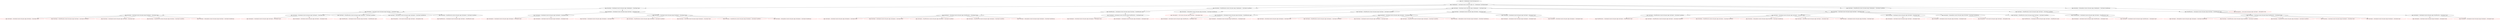 digraph model {
  graph [ rankdir = "TB", ranksep="0.4", nodesep="0.2" ];
  node [ fontname = "Helvetica", fontsize="12.0", margin="0.07" ];
  edge [ fontname = "Helvetica", fontsize="12.0", margin="0.05" ];
  {
    node []
     "71" [label= "edge: 'DoorOpened' -> 'DoorClosed' at level 4 with parent: edge: 'MoveToFloorZero' -> 'DoorOpened' (close) "]
     "13" [label= "edge: 'DoorOpened' -> 'DoorClosed' at level 3 with parent: edge: 'DoorClosed' -> 'DoorOpened' (close) "]
     "59" [label= "edge: 'DoorOpened' -> 'DoorClosed' at level 5 with parent: edge: 'MoveToFloorZero' -> 'DoorOpened' (close) " color = "red"]
     "73" [label= "edge: 'DoorClosed' -> 'DoorClosed' at level 5 with parent: edge: 'DoorOpened' -> 'DoorClosed' (close) " color = "red"]
     "87" [label= "edge: 'DoorClosed' -> 'WarningCheck' at level 5 with parent: edge: 'DoorOpened' -> 'DoorClosed' (checkWarning) " color = "red"]
     "47" [label= "edge: 'DoorClosed' -> 'MoveToFloorZero' at level 5 with parent: edge: 'DoorClosed' -> 'DoorClosed' (moveToZero) " color = "red"]
     "50" [label= "edge: 'DoorClosed' -> 'MoveToFloorZero' at level 4 with parent: edge: 'DoorClosed' -> 'DoorClosed' (moveToZero) "]
     "2" [label= "edge: 'DoorClosed' -> 'DoorOpened' at level 2 with parent: edge: 'InitializeSystem' -> 'DoorClosed' (open) "]
     "0" [label= "edge: null -> 'InitializeSystem' at level 0 with parent: null"]
     "3" [label= "edge: 'DoorOpened' -> 'DoorOpened' at level 3 with parent: edge: 'DoorClosed' -> 'DoorOpened' (open) "]
     "24" [label= "edge: 'MoveToFloorZero' -> 'DoorOpened' at level 5 with parent: edge: 'DoorClosed' -> 'MoveToFloorZero' (open) " color = "red"]
     "53" [label= "edge: 'MoveToFloorOne' -> 'DoorOpened' at level 5 with parent: edge: 'DoorClosed' -> 'MoveToFloorOne' (open) " color = "red"]
     "58" [label= "edge: 'DoorOpened' -> 'DoorOpened' at level 5 with parent: edge: 'MoveToFloorZero' -> 'DoorOpened' (open) " color = "red"]
     "72" [label= "edge: 'DoorClosed' -> 'DoorOpened' at level 5 with parent: edge: 'DoorOpened' -> 'DoorClosed' (open) " color = "red"]
     "4" [label= "edge: 'DoorOpened' -> 'DoorOpened' at level 4 with parent: edge: 'DoorOpened' -> 'DoorOpened' (open) "]
     "48" [label= "edge: 'DoorClosed' -> 'MoveToFloorOne' at level 5 with parent: edge: 'DoorClosed' -> 'DoorClosed' (moveToOne) " color = "red"]
     "68" [label= "edge: 'DoorOpened' -> 'DoorOpened' at level 4 with parent: edge: 'MoveToFloorZero' -> 'DoorOpened' (open) "]
     "81" [label= "edge: 'DoorOpened' -> 'DoorClosed' at level 5 with parent: edge: 'DoorOpened' -> 'DoorOpened' (close) " color = "red"]
     "85" [label= "edge: 'DoorClosed' -> 'MoveToFloorZero' at level 5 with parent: edge: 'DoorOpened' -> 'DoorClosed' (moveToZero) " color = "red"]
     "8" [label= "edge: 'DoorClosed' -> 'DoorOpened' at level 5 with parent: edge: 'DoorOpened' -> 'DoorClosed' (open) " color = "red"]
     "15" [label= "edge: 'DoorOpened' -> 'DoorOpened' at level 5 with parent: edge: 'DoorClosed' -> 'DoorOpened' (open) " color = "red"]
     "32" [label= "edge: 'DoorOpened' -> 'DoorOpened' at level 5 with parent: edge: 'DoorOpened' -> 'DoorOpened' (open) " color = "red"]
     "49" [label= "edge: 'DoorClosed' -> 'WarningCheck' at level 5 with parent: edge: 'DoorClosed' -> 'DoorClosed' (checkWarning) " color = "red"]
     "61" [label= "edge: 'MoveToFloorOne' -> 'DoorOpened' at level 4 with parent: edge: 'DoorClosed' -> 'MoveToFloorOne' (open) "]
     "64" [label= "edge: 'DoorClosed' -> 'WarningCheck' at level 3 with parent: edge: 'DoorClosed' -> 'DoorClosed' (checkWarning) "]
     "10" [label= "edge: 'DoorClosed' -> 'MoveToFloorZero' at level 5 with parent: edge: 'DoorOpened' -> 'DoorClosed' (moveToZero) " color = "red"]
     "1" [label= "edge: 'InitializeSystem' -> 'DoorClosed' at level 1 with parent: edge: null -> 'InitializeSystem' (new ElevatorSystem) "]
     "60" [label= "edge: 'DoorClosed' -> 'MoveToFloorOne' at level 3 with parent: edge: 'DoorClosed' -> 'DoorClosed' (moveToOne) "]
     "66" [label= "edge: 'DoorClosed' -> 'MoveToFloorZero' at level 2 with parent: edge: 'InitializeSystem' -> 'DoorClosed' (moveToZero) "]
     "7" [label= "edge: 'DoorOpened' -> 'DoorClosed' at level 4 with parent: edge: 'DoorOpened' -> 'DoorOpened' (close) "]
     "17" [label= "edge: 'DoorClosed' -> 'DoorClosed' at level 4 with parent: edge: 'DoorOpened' -> 'DoorClosed' (close) "]
     "34" [label= "edge: 'DoorOpened' -> 'DoorClosed' at level 4 with parent: edge: 'DoorClosed' -> 'DoorOpened' (close) "]
     "74" [label= "edge: 'DoorClosed' -> 'MoveToFloorZero' at level 5 with parent: edge: 'DoorOpened' -> 'DoorClosed' (moveToZero) " color = "red"]
     "89" [label= "edge: 'WarningCheck' -> 'End' at level 3 with parent: edge: 'DoorClosed' -> 'WarningCheck' (skip) " color = "red"]
     "9" [label= "edge: 'DoorClosed' -> 'DoorClosed' at level 5 with parent: edge: 'DoorOpened' -> 'DoorClosed' (close) " color = "red"]
     "16" [label= "edge: 'DoorOpened' -> 'DoorClosed' at level 5 with parent: edge: 'DoorClosed' -> 'DoorOpened' (close) " color = "red"]
     "33" [label= "edge: 'DoorOpened' -> 'DoorClosed' at level 5 with parent: edge: 'DoorOpened' -> 'DoorOpened' (close) " color = "red"]
     "44" [label= "edge: 'DoorClosed' -> 'DoorClosed' at level 4 with parent: edge: 'DoorClosed' -> 'DoorClosed' (close) "]
     "29" [label= "edge: 'DoorClosed' -> 'DoorClosed' at level 2 with parent: edge: 'InitializeSystem' -> 'DoorClosed' (close) "]
     "46" [label= "edge: 'DoorClosed' -> 'DoorClosed' at level 5 with parent: edge: 'DoorClosed' -> 'DoorClosed' (close) " color = "red"]
     "67" [label= "edge: 'MoveToFloorZero' -> 'DoorOpened' at level 3 with parent: edge: 'DoorClosed' -> 'MoveToFloorZero' (open) "]
     "86" [label= "edge: 'DoorClosed' -> 'MoveToFloorOne' at level 5 with parent: edge: 'DoorOpened' -> 'DoorClosed' (moveToOne) " color = "red"]
     "19" [label= "edge: 'DoorClosed' -> 'DoorClosed' at level 5 with parent: edge: 'DoorClosed' -> 'DoorClosed' (close) " color = "red"]
     "36" [label= "edge: 'DoorClosed' -> 'DoorClosed' at level 5 with parent: edge: 'DoorOpened' -> 'DoorClosed' (close) " color = "red"]
     "43" [label= "edge: 'DoorOpened' -> 'DoorClosed' at level 5 with parent: edge: 'DoorClosed' -> 'DoorOpened' (close) " color = "red"]
     "70" [label= "edge: 'DoorOpened' -> 'DoorClosed' at level 5 with parent: edge: 'DoorOpened' -> 'DoorOpened' (close) " color = "red"]
     "30" [label= "edge: 'DoorClosed' -> 'DoorOpened' at level 3 with parent: edge: 'DoorClosed' -> 'DoorClosed' (open) "]
     "75" [label= "edge: 'DoorClosed' -> 'MoveToFloorOne' at level 5 with parent: edge: 'DoorOpened' -> 'DoorClosed' (moveToOne) " color = "red"]
     "76" [label= "edge: 'DoorClosed' -> 'WarningCheck' at level 5 with parent: edge: 'DoorOpened' -> 'DoorClosed' (checkWarning) " color = "red"]
     "63" [label= "edge: 'DoorOpened' -> 'DoorClosed' at level 5 with parent: edge: 'MoveToFloorOne' -> 'DoorOpened' (close) " color = "red"]
     "84" [label= "edge: 'DoorClosed' -> 'DoorClosed' at level 5 with parent: edge: 'DoorOpened' -> 'DoorClosed' (close) " color = "red"]
     "20" [label= "edge: 'DoorClosed' -> 'MoveToFloorZero' at level 5 with parent: edge: 'DoorClosed' -> 'DoorClosed' (moveToZero) " color = "red"]
     "37" [label= "edge: 'DoorClosed' -> 'MoveToFloorZero' at level 5 with parent: edge: 'DoorOpened' -> 'DoorClosed' (moveToZero) " color = "red"]
     "77" [label= "edge: 'DoorClosed' -> 'MoveToFloorOne' at level 2 with parent: edge: 'InitializeSystem' -> 'DoorClosed' (moveToOne) "]
     "57" [label= "edge: 'MoveToFloorZero' -> 'DoorOpened' at level 4 with parent: edge: 'DoorClosed' -> 'MoveToFloorZero' (open) "]
     "5" [label= "edge: 'DoorOpened' -> 'DoorOpened' at level 5 with parent: edge: 'DoorOpened' -> 'DoorOpened' (open) " color = "red"]
     "82" [label= "edge: 'DoorOpened' -> 'DoorClosed' at level 4 with parent: edge: 'MoveToFloorOne' -> 'DoorOpened' (close) "]
     "40" [label= "edge: 'DoorClosed' -> 'DoorClosed' at level 3 with parent: edge: 'DoorClosed' -> 'DoorClosed' (close) "]
     "6" [label= "edge: 'DoorOpened' -> 'DoorClosed' at level 5 with parent: edge: 'DoorOpened' -> 'DoorOpened' (close) " color = "red"]
     "18" [label= "edge: 'DoorClosed' -> 'DoorOpened' at level 5 with parent: edge: 'DoorClosed' -> 'DoorClosed' (open) " color = "red"]
     "35" [label= "edge: 'DoorClosed' -> 'DoorOpened' at level 5 with parent: edge: 'DoorOpened' -> 'DoorClosed' (open) " color = "red"]
     "42" [label= "edge: 'DoorOpened' -> 'DoorOpened' at level 5 with parent: edge: 'DoorClosed' -> 'DoorOpened' (open) " color = "red"]
     "69" [label= "edge: 'DoorOpened' -> 'DoorOpened' at level 5 with parent: edge: 'DoorOpened' -> 'DoorOpened' (open) " color = "red"]
     "79" [label= "edge: 'DoorOpened' -> 'DoorOpened' at level 4 with parent: edge: 'MoveToFloorOne' -> 'DoorOpened' (open) "]
     "26" [label= "edge: 'MoveToFloorOne' -> 'DoorOpened' at level 5 with parent: edge: 'DoorClosed' -> 'MoveToFloorOne' (open) " color = "red"]
     "62" [label= "edge: 'DoorOpened' -> 'DoorOpened' at level 5 with parent: edge: 'MoveToFloorOne' -> 'DoorOpened' (open) " color = "red"]
     "83" [label= "edge: 'DoorClosed' -> 'DoorOpened' at level 5 with parent: edge: 'DoorOpened' -> 'DoorClosed' (open) " color = "red"]
     "88" [label= "edge: 'DoorClosed' -> 'WarningCheck' at level 2 with parent: edge: 'InitializeSystem' -> 'DoorClosed' (checkWarning) "]
     "14" [label= "edge: 'DoorClosed' -> 'DoorOpened' at level 4 with parent: edge: 'DoorOpened' -> 'DoorClosed' (open) "]
     "31" [label= "edge: 'DoorOpened' -> 'DoorOpened' at level 4 with parent: edge: 'DoorClosed' -> 'DoorOpened' (open) "]
     "23" [label= "edge: 'DoorClosed' -> 'MoveToFloorZero' at level 4 with parent: edge: 'DoorOpened' -> 'DoorClosed' (moveToZero) "]
     "41" [label= "edge: 'DoorClosed' -> 'DoorOpened' at level 4 with parent: edge: 'DoorClosed' -> 'DoorClosed' (open) "]
     "80" [label= "edge: 'DoorOpened' -> 'DoorOpened' at level 5 with parent: edge: 'DoorOpened' -> 'DoorOpened' (open) " color = "red"]
     "45" [label= "edge: 'DoorClosed' -> 'DoorOpened' at level 5 with parent: edge: 'DoorClosed' -> 'DoorClosed' (open) " color = "red"]
     "27" [label= "edge: 'DoorClosed' -> 'WarningCheck' at level 4 with parent: edge: 'DoorOpened' -> 'DoorClosed' (checkWarning) "]
     "21" [label= "edge: 'DoorClosed' -> 'MoveToFloorOne' at level 5 with parent: edge: 'DoorClosed' -> 'DoorClosed' (moveToOne) " color = "red"]
     "38" [label= "edge: 'DoorClosed' -> 'MoveToFloorOne' at level 5 with parent: edge: 'DoorOpened' -> 'DoorClosed' (moveToOne) " color = "red"]
     "22" [label= "edge: 'DoorClosed' -> 'WarningCheck' at level 5 with parent: edge: 'DoorClosed' -> 'DoorClosed' (checkWarning) " color = "red"]
     "39" [label= "edge: 'DoorClosed' -> 'WarningCheck' at level 5 with parent: edge: 'DoorOpened' -> 'DoorClosed' (checkWarning) " color = "red"]
     "54" [label= "edge: 'DoorClosed' -> 'WarningCheck' at level 4 with parent: edge: 'DoorClosed' -> 'DoorClosed' (checkWarning) "]
     "78" [label= "edge: 'MoveToFloorOne' -> 'DoorOpened' at level 3 with parent: edge: 'DoorClosed' -> 'MoveToFloorOne' (open) "]
     "52" [label= "edge: 'DoorClosed' -> 'MoveToFloorOne' at level 4 with parent: edge: 'DoorClosed' -> 'DoorClosed' (moveToOne) "]
     "55" [label= "edge: 'WarningCheck' -> 'End' at level 5 with parent: edge: 'DoorClosed' -> 'WarningCheck' (skip) " color = "red"]
     "11" [label= "edge: 'DoorClosed' -> 'MoveToFloorOne' at level 5 with parent: edge: 'DoorOpened' -> 'DoorClosed' (moveToOne) " color = "red"]
     "12" [label= "edge: 'DoorClosed' -> 'WarningCheck' at level 5 with parent: edge: 'DoorOpened' -> 'DoorClosed' (checkWarning) " color = "red"]
     "28" [label= "edge: 'WarningCheck' -> 'End' at level 5 with parent: edge: 'DoorClosed' -> 'WarningCheck' (skip) " color = "red"]
     "56" [label= "edge: 'DoorClosed' -> 'MoveToFloorZero' at level 3 with parent: edge: 'DoorClosed' -> 'DoorClosed' (moveToZero) "]
     "65" [label= "edge: 'WarningCheck' -> 'End' at level 4 with parent: edge: 'DoorClosed' -> 'WarningCheck' (skip) " color = "red"]
     "25" [label= "edge: 'DoorClosed' -> 'MoveToFloorOne' at level 4 with parent: edge: 'DoorOpened' -> 'DoorClosed' (moveToOne) "]
     "51" [label= "edge: 'MoveToFloorZero' -> 'DoorOpened' at level 5 with parent: edge: 'DoorClosed' -> 'MoveToFloorZero' (open) " color = "red"]
  }

  "71" -> "72";
  "71" -> "73";
  "71" -> "74";
  "71" -> "75";
  "71" -> "76";
  "13" -> "14";
  "13" -> "17";
  "13" -> "23";
  "13" -> "25";
  "13" -> "27";
  "50" -> "51";
  "2" -> "3";
  "2" -> "13";
  "0" -> "1";
  "3" -> "4";
  "3" -> "7";
  "4" -> "5";
  "4" -> "6";
  "68" -> "69";
  "68" -> "70";
  "61" -> "62";
  "61" -> "63";
  "64" -> "65";
  "1" -> "2";
  "1" -> "29";
  "1" -> "66";
  "1" -> "77";
  "1" -> "88";
  "60" -> "61";
  "66" -> "67";
  "7" -> "8";
  "7" -> "9";
  "7" -> "10";
  "7" -> "11";
  "7" -> "12";
  "17" -> "18";
  "17" -> "19";
  "17" -> "20";
  "17" -> "21";
  "17" -> "22";
  "34" -> "35";
  "34" -> "36";
  "34" -> "37";
  "34" -> "38";
  "34" -> "39";
  "44" -> "45";
  "44" -> "46";
  "44" -> "47";
  "44" -> "48";
  "44" -> "49";
  "29" -> "30";
  "29" -> "40";
  "29" -> "56";
  "29" -> "60";
  "29" -> "64";
  "67" -> "68";
  "67" -> "71";
  "30" -> "31";
  "30" -> "34";
  "77" -> "78";
  "57" -> "58";
  "57" -> "59";
  "82" -> "83";
  "82" -> "84";
  "82" -> "85";
  "82" -> "86";
  "82" -> "87";
  "40" -> "41";
  "40" -> "44";
  "40" -> "50";
  "40" -> "52";
  "40" -> "54";
  "79" -> "80";
  "79" -> "81";
  "88" -> "89";
  "14" -> "15";
  "14" -> "16";
  "31" -> "32";
  "31" -> "33";
  "23" -> "24";
  "41" -> "42";
  "41" -> "43";
  "27" -> "28";
  "54" -> "55";
  "78" -> "79";
  "78" -> "82";
  "52" -> "53";
  "56" -> "57";
  "25" -> "26";
}
